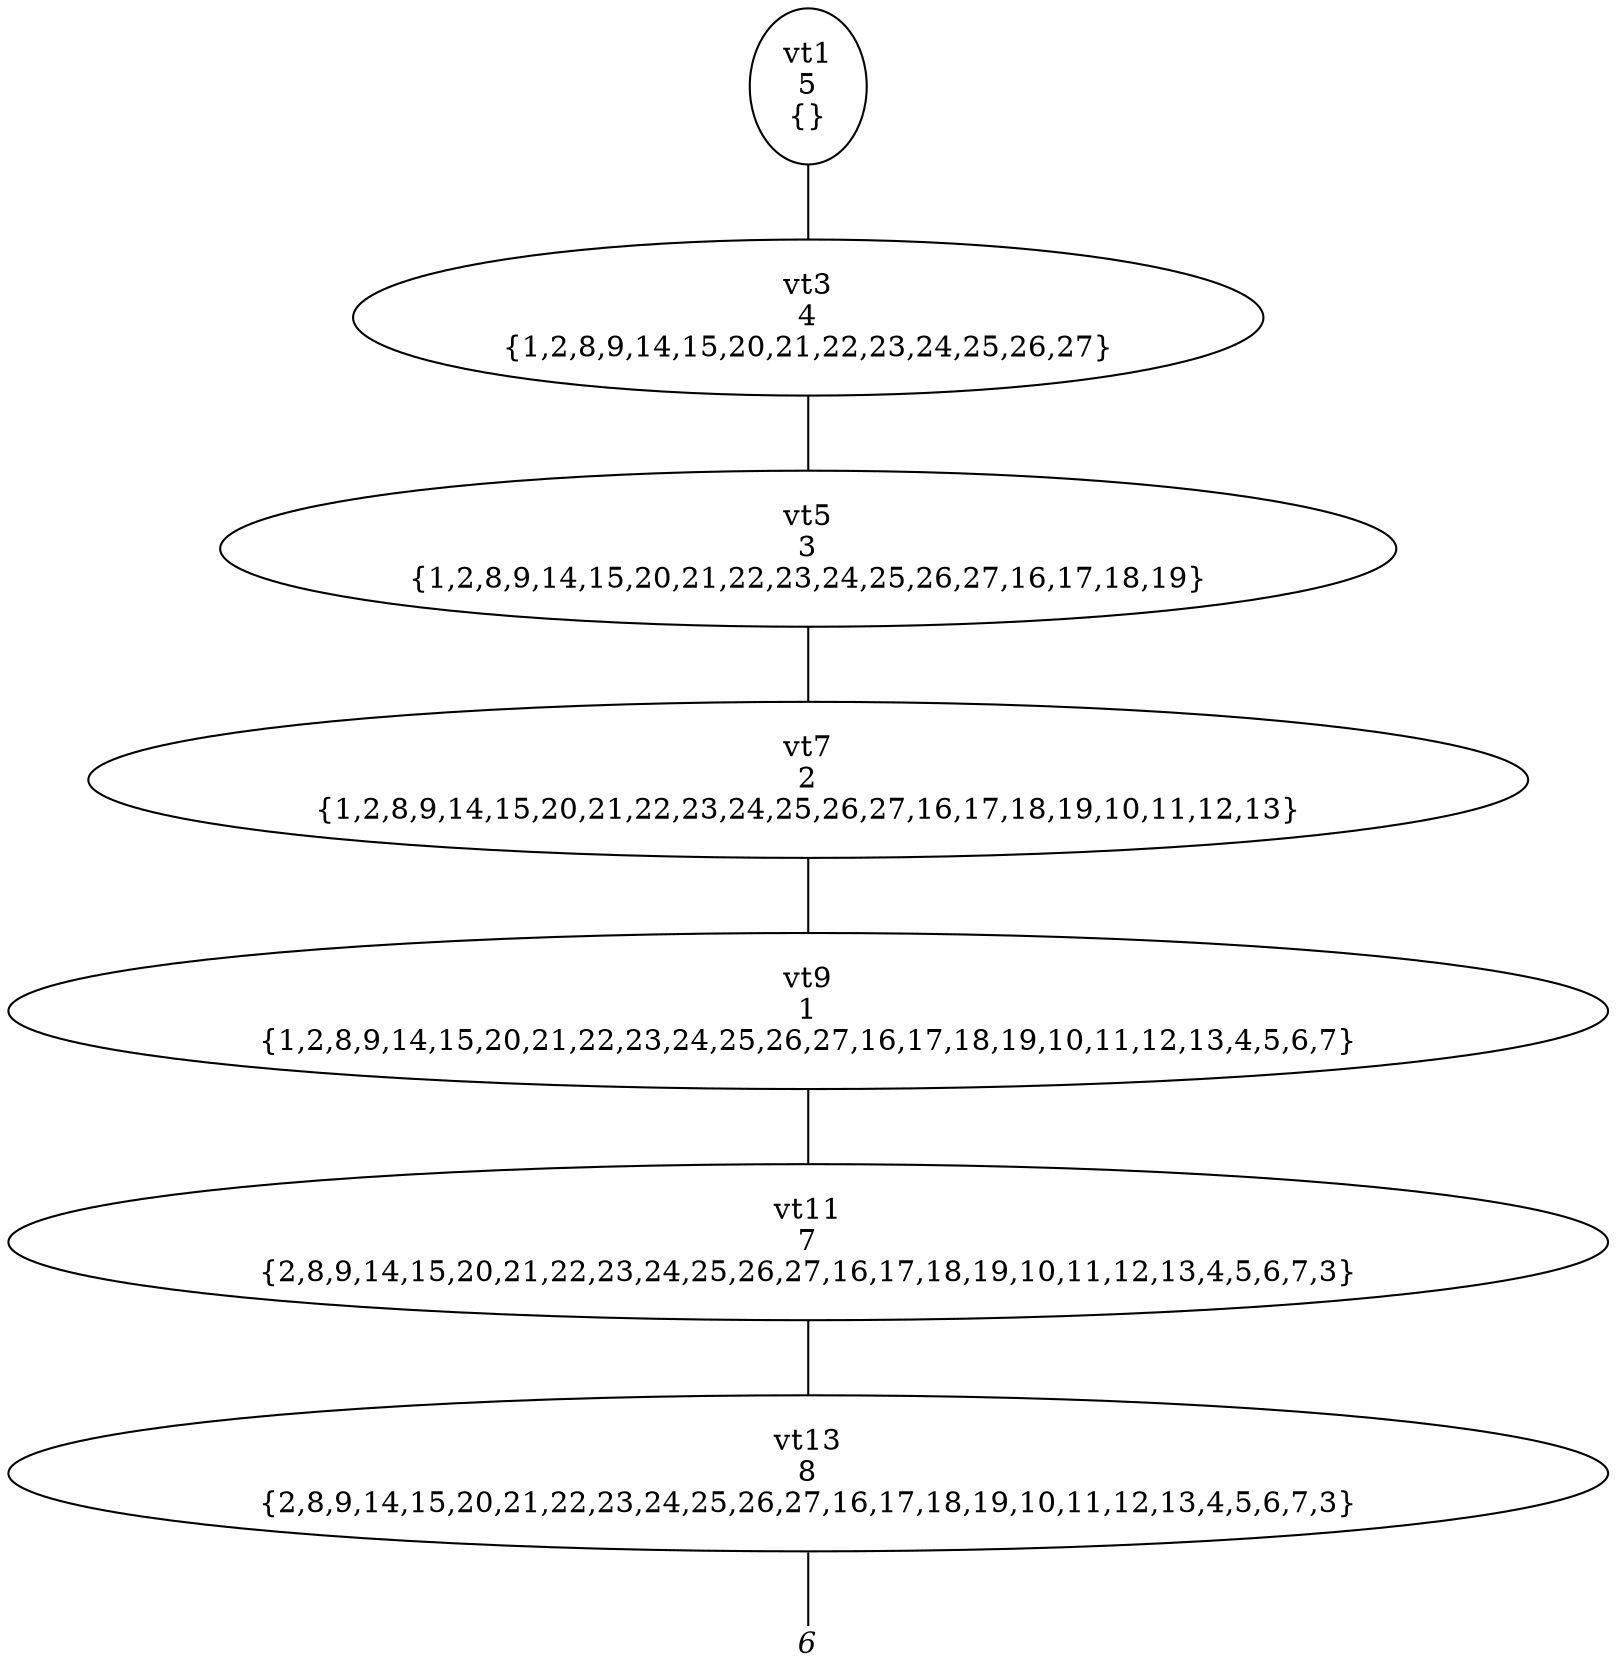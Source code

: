 
digraph vtree {

overlap=false

n1 [label="vt1
5
{}",shape="ellipse"]; 
n3 [label="vt3
4
{1,2,8,9,14,15,20,21,22,23,24,25,26,27}",shape="ellipse"]; 
n5 [label="vt5
3
{1,2,8,9,14,15,20,21,22,23,24,25,26,27,16,17,18,19}",shape="ellipse"]; 
n7 [label="vt7
2
{1,2,8,9,14,15,20,21,22,23,24,25,26,27,16,17,18,19,10,11,12,13}",shape="ellipse"]; 
n9 [label="vt9
1
{1,2,8,9,14,15,20,21,22,23,24,25,26,27,16,17,18,19,10,11,12,13,4,5,6,7}",shape="ellipse"]; 
n11 [label="vt11
7
{2,8,9,14,15,20,21,22,23,24,25,26,27,16,17,18,19,10,11,12,13,4,5,6,7,3}",shape="ellipse"]; 
n13 [label="vt13
8
{2,8,9,14,15,20,21,22,23,24,25,26,27,16,17,18,19,10,11,12,13,4,5,6,7,3}",shape="ellipse"]; 
n14 [label="6",fontname="Times-Italic",fontsize=14,shape=plaintext,fixedsize=true,width=.25,height=.25]; 
n1->n3 [arrowhead=none];
n3->n5 [arrowhead=none];
n5->n7 [arrowhead=none];
n7->n9 [arrowhead=none];
n9->n11 [arrowhead=none];
n11->n13 [arrowhead=none];
n13->n14 [arrowhead=none];


}